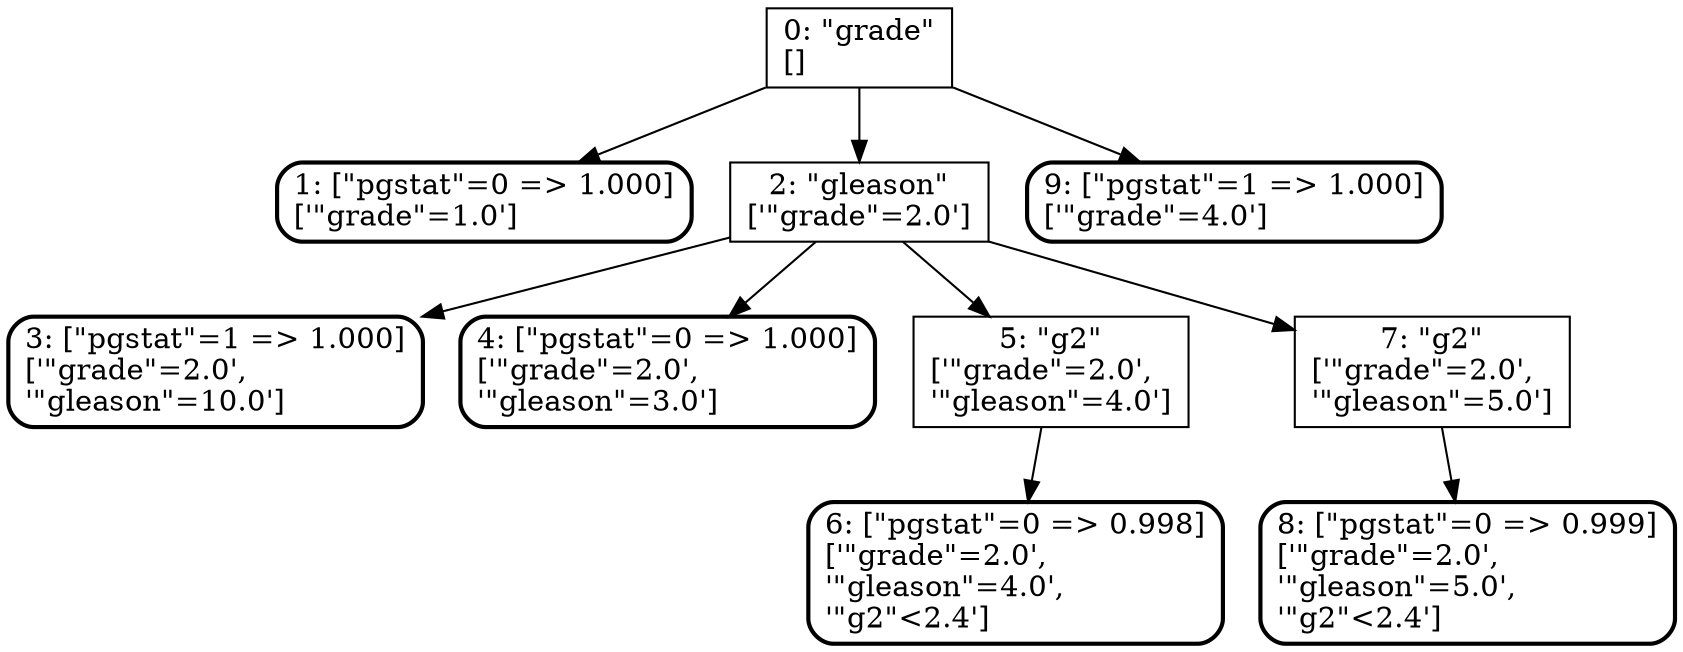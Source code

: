 digraph G {
  node [shape=box]
  "NODE 0" [label="0: \"grade\"\n[]\l"]
    "NODE 0" -> "NODE 1";
    "NODE 0" -> "NODE 2";
    "NODE 0" -> "NODE 9";
  "NODE 1" [label="1: [\"pgstat\"=0 => 1.000]\n['\"grade\"=1.0']\l"; style="rounded, bold"]
  "NODE 2" [label="2: \"gleason\"\n['\"grade\"=2.0']\l"]
    "NODE 2" -> "NODE 3";
    "NODE 2" -> "NODE 4";
    "NODE 2" -> "NODE 5";
    "NODE 2" -> "NODE 7";
  "NODE 3" [label="3: [\"pgstat\"=1 => 1.000]\n['\"grade\"=2.0',\l'\"gleason\"=10.0']\l"; style="rounded, bold"]
  "NODE 4" [label="4: [\"pgstat\"=0 => 1.000]\n['\"grade\"=2.0',\l'\"gleason\"=3.0']\l"; style="rounded, bold"]
  "NODE 5" [label="5: \"g2\"\n['\"grade\"=2.0',\l'\"gleason\"=4.0']\l"]
    "NODE 5" -> "NODE 6";
  "NODE 6" [label="6: [\"pgstat\"=0 => 0.998]\n['\"grade\"=2.0',\l'\"gleason\"=4.0',\l'\"g2\"<2.4']\l"; style="rounded, bold"]
  "NODE 7" [label="7: \"g2\"\n['\"grade\"=2.0',\l'\"gleason\"=5.0']\l"]
    "NODE 7" -> "NODE 8";
  "NODE 8" [label="8: [\"pgstat\"=0 => 0.999]\n['\"grade\"=2.0',\l'\"gleason\"=5.0',\l'\"g2\"<2.4']\l"; style="rounded, bold"]
  "NODE 9" [label="9: [\"pgstat\"=1 => 1.000]\n['\"grade\"=4.0']\l"; style="rounded, bold"]
}
